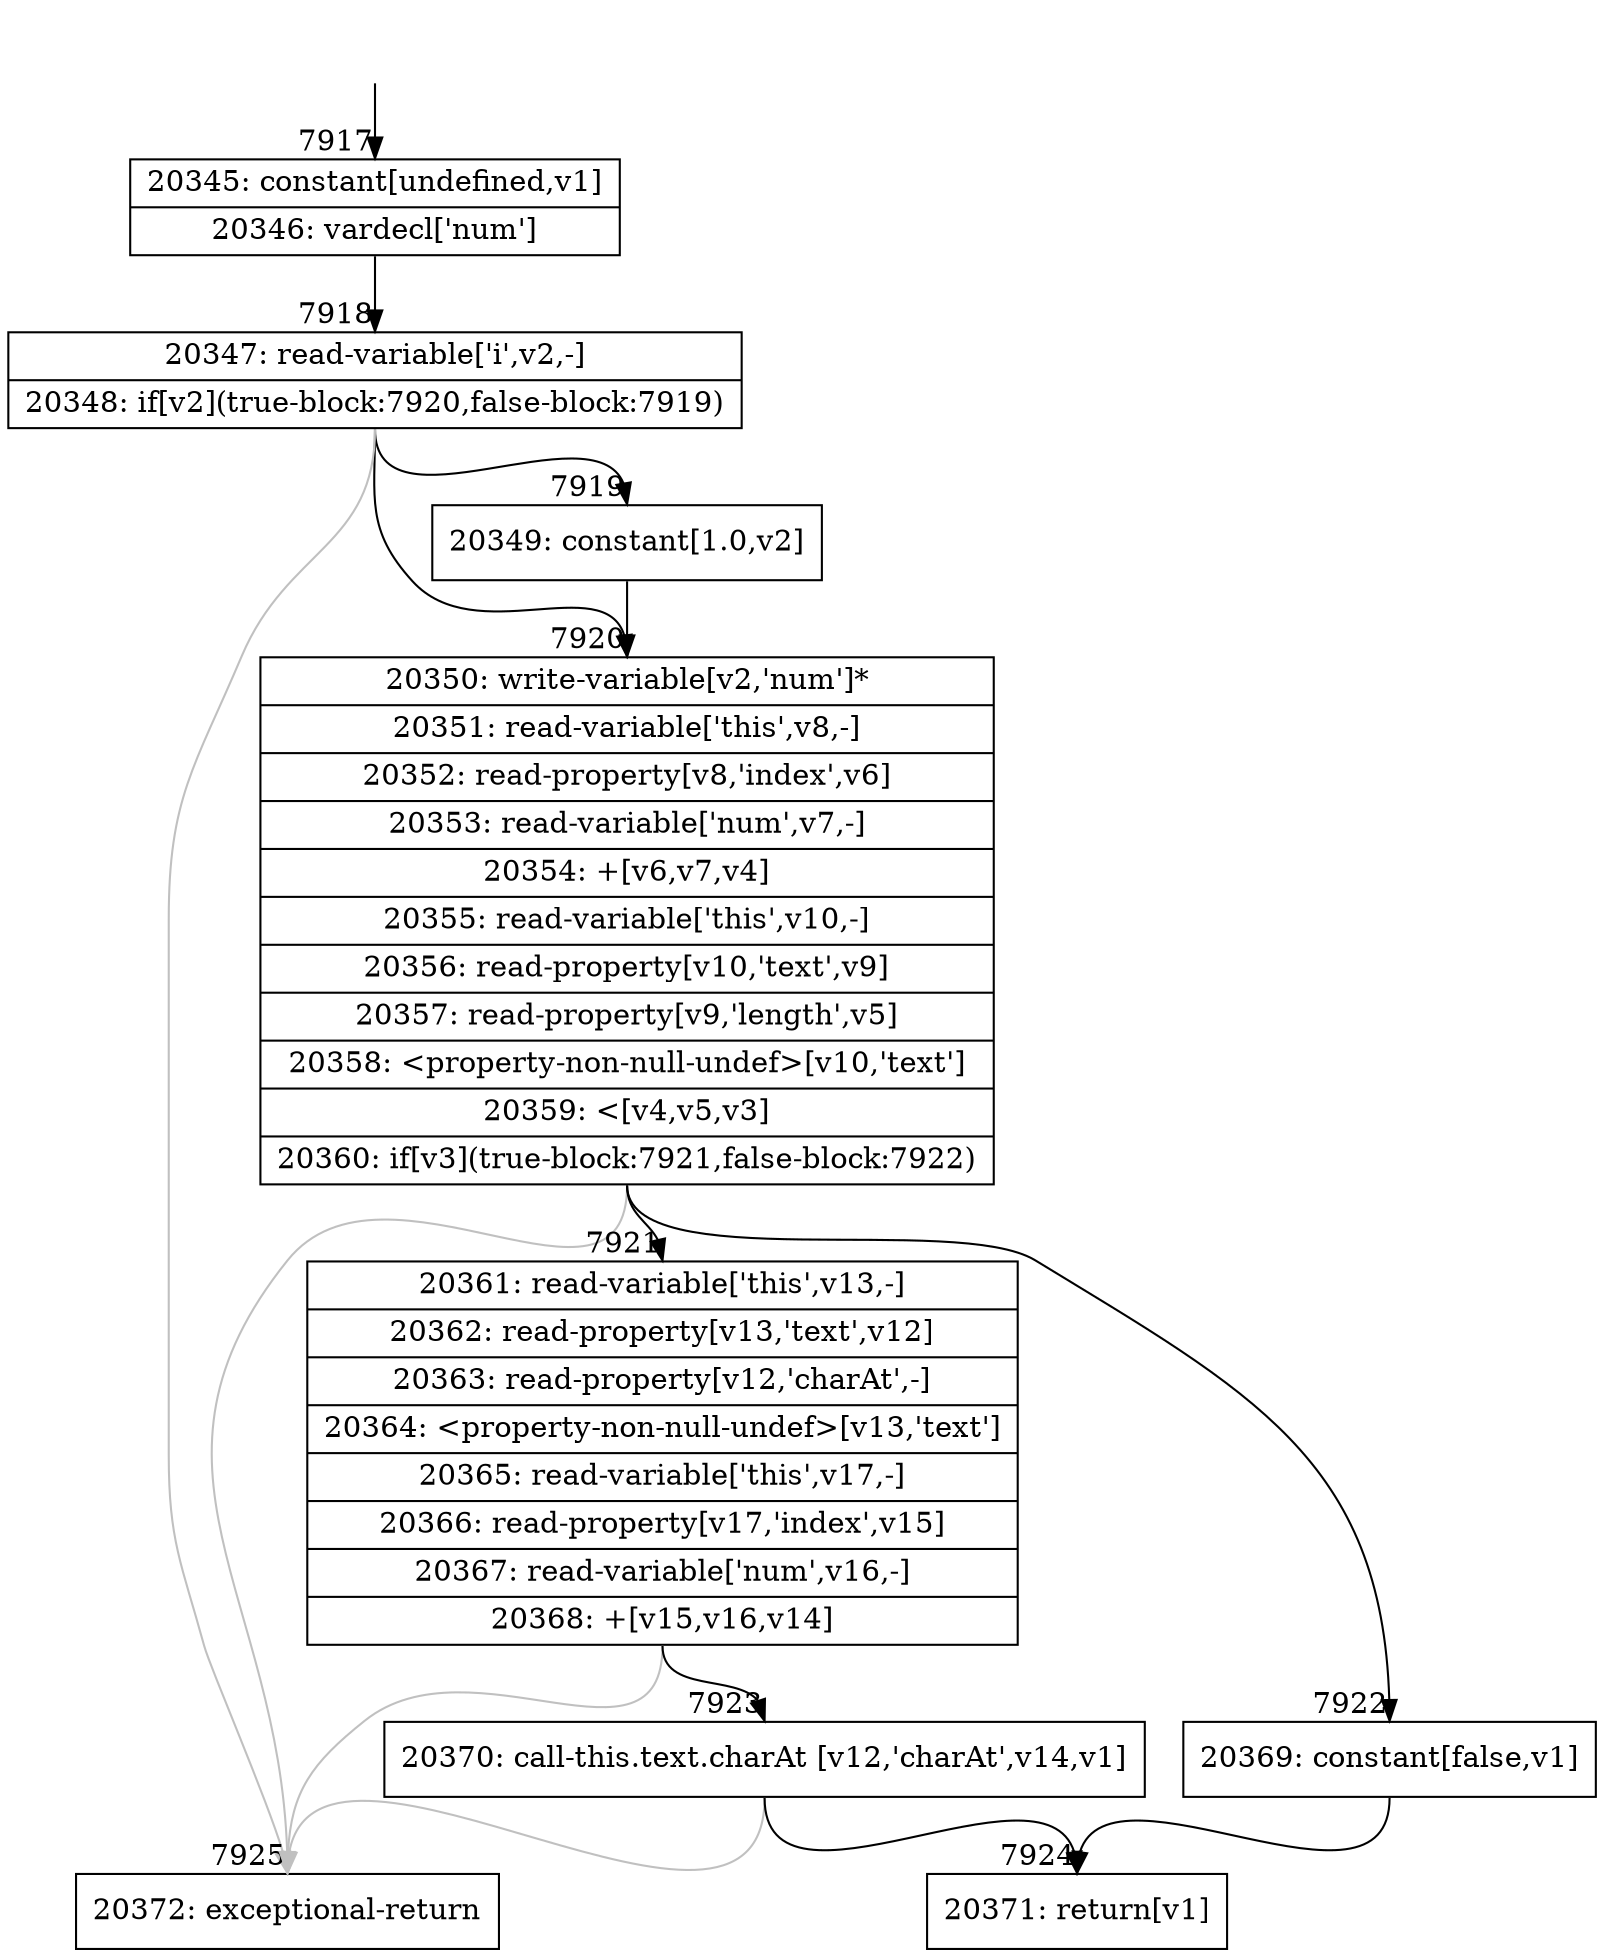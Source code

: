 digraph {
rankdir="TD"
BB_entry587[shape=none,label=""];
BB_entry587 -> BB7917 [tailport=s, headport=n, headlabel="    7917"]
BB7917 [shape=record label="{20345: constant[undefined,v1]|20346: vardecl['num']}" ] 
BB7917 -> BB7918 [tailport=s, headport=n, headlabel="      7918"]
BB7918 [shape=record label="{20347: read-variable['i',v2,-]|20348: if[v2](true-block:7920,false-block:7919)}" ] 
BB7918 -> BB7920 [tailport=s, headport=n, headlabel="      7920"]
BB7918 -> BB7919 [tailport=s, headport=n, headlabel="      7919"]
BB7918 -> BB7925 [tailport=s, headport=n, color=gray, headlabel="      7925"]
BB7919 [shape=record label="{20349: constant[1.0,v2]}" ] 
BB7919 -> BB7920 [tailport=s, headport=n]
BB7920 [shape=record label="{20350: write-variable[v2,'num']*|20351: read-variable['this',v8,-]|20352: read-property[v8,'index',v6]|20353: read-variable['num',v7,-]|20354: +[v6,v7,v4]|20355: read-variable['this',v10,-]|20356: read-property[v10,'text',v9]|20357: read-property[v9,'length',v5]|20358: \<property-non-null-undef\>[v10,'text']|20359: \<[v4,v5,v3]|20360: if[v3](true-block:7921,false-block:7922)}" ] 
BB7920 -> BB7921 [tailport=s, headport=n, headlabel="      7921"]
BB7920 -> BB7922 [tailport=s, headport=n, headlabel="      7922"]
BB7920 -> BB7925 [tailport=s, headport=n, color=gray]
BB7921 [shape=record label="{20361: read-variable['this',v13,-]|20362: read-property[v13,'text',v12]|20363: read-property[v12,'charAt',-]|20364: \<property-non-null-undef\>[v13,'text']|20365: read-variable['this',v17,-]|20366: read-property[v17,'index',v15]|20367: read-variable['num',v16,-]|20368: +[v15,v16,v14]}" ] 
BB7921 -> BB7923 [tailport=s, headport=n, headlabel="      7923"]
BB7921 -> BB7925 [tailport=s, headport=n, color=gray]
BB7922 [shape=record label="{20369: constant[false,v1]}" ] 
BB7922 -> BB7924 [tailport=s, headport=n, headlabel="      7924"]
BB7923 [shape=record label="{20370: call-this.text.charAt [v12,'charAt',v14,v1]}" ] 
BB7923 -> BB7924 [tailport=s, headport=n]
BB7923 -> BB7925 [tailport=s, headport=n, color=gray]
BB7924 [shape=record label="{20371: return[v1]}" ] 
BB7925 [shape=record label="{20372: exceptional-return}" ] 
//#$~ 12498
}
